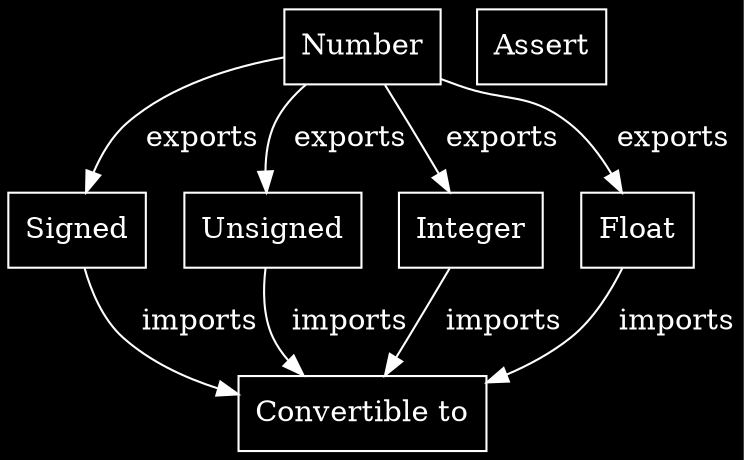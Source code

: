 digraph structs 
{
	bgcolor=red;
	compound=true;
	ratio=fill;
	fill=true;
	graph [dpi = 1000 bgcolor=black fontcolor=white color=white];
	node [dpi = 1000 bgcolor=black fillcolor=black style=filled color=white fontcolor=white];
	edge [dpi = 1000 bgcolor=black color=white fontcolor=white];

	// Ph [shape = record, label = "{Ph| {ph::}}"]
	Number [shape = record, label = "{Number}"]
	Signed [shape = record, label = "{Signed}"]
	Unsigned [shape = record, label = "{Unsigned}"]
	Integer [shape = record, label = "{Integer}"]
	Float [shape = record, label = "{Float}"]
	Convertible_to [shape = record, label = "{Convertible to}"]
	Assert [shape = record, label = "{Assert}"]


	// Typelist [shape = record, label = "{Typelist | {+ common [...] - T} | {+ transform [...]}}"]



	"Number" -> "Signed" [shape = record, label = "  exports"]
	"Number" -> "Unsigned" [shape = record, label = "  exports"]
	"Number" -> "Integer" [shape = record, label = "  exports"]
	"Number" -> "Float" [shape = record, label = "  exports"]
	"Signed" -> Convertible_to [shape = record, label = "  imports"]
	"Unsigned" -> Convertible_to [shape = record, label = "  imports"]
	"Integer" -> Convertible_to [shape = record, label = "  imports"]
	"Float" -> Convertible_to [shape = record, label = "  imports"]



	// "Ph" -> "Number" [label = "  exports"]
	// "Ph" -> "Assert" [label = "  exports"]

}


